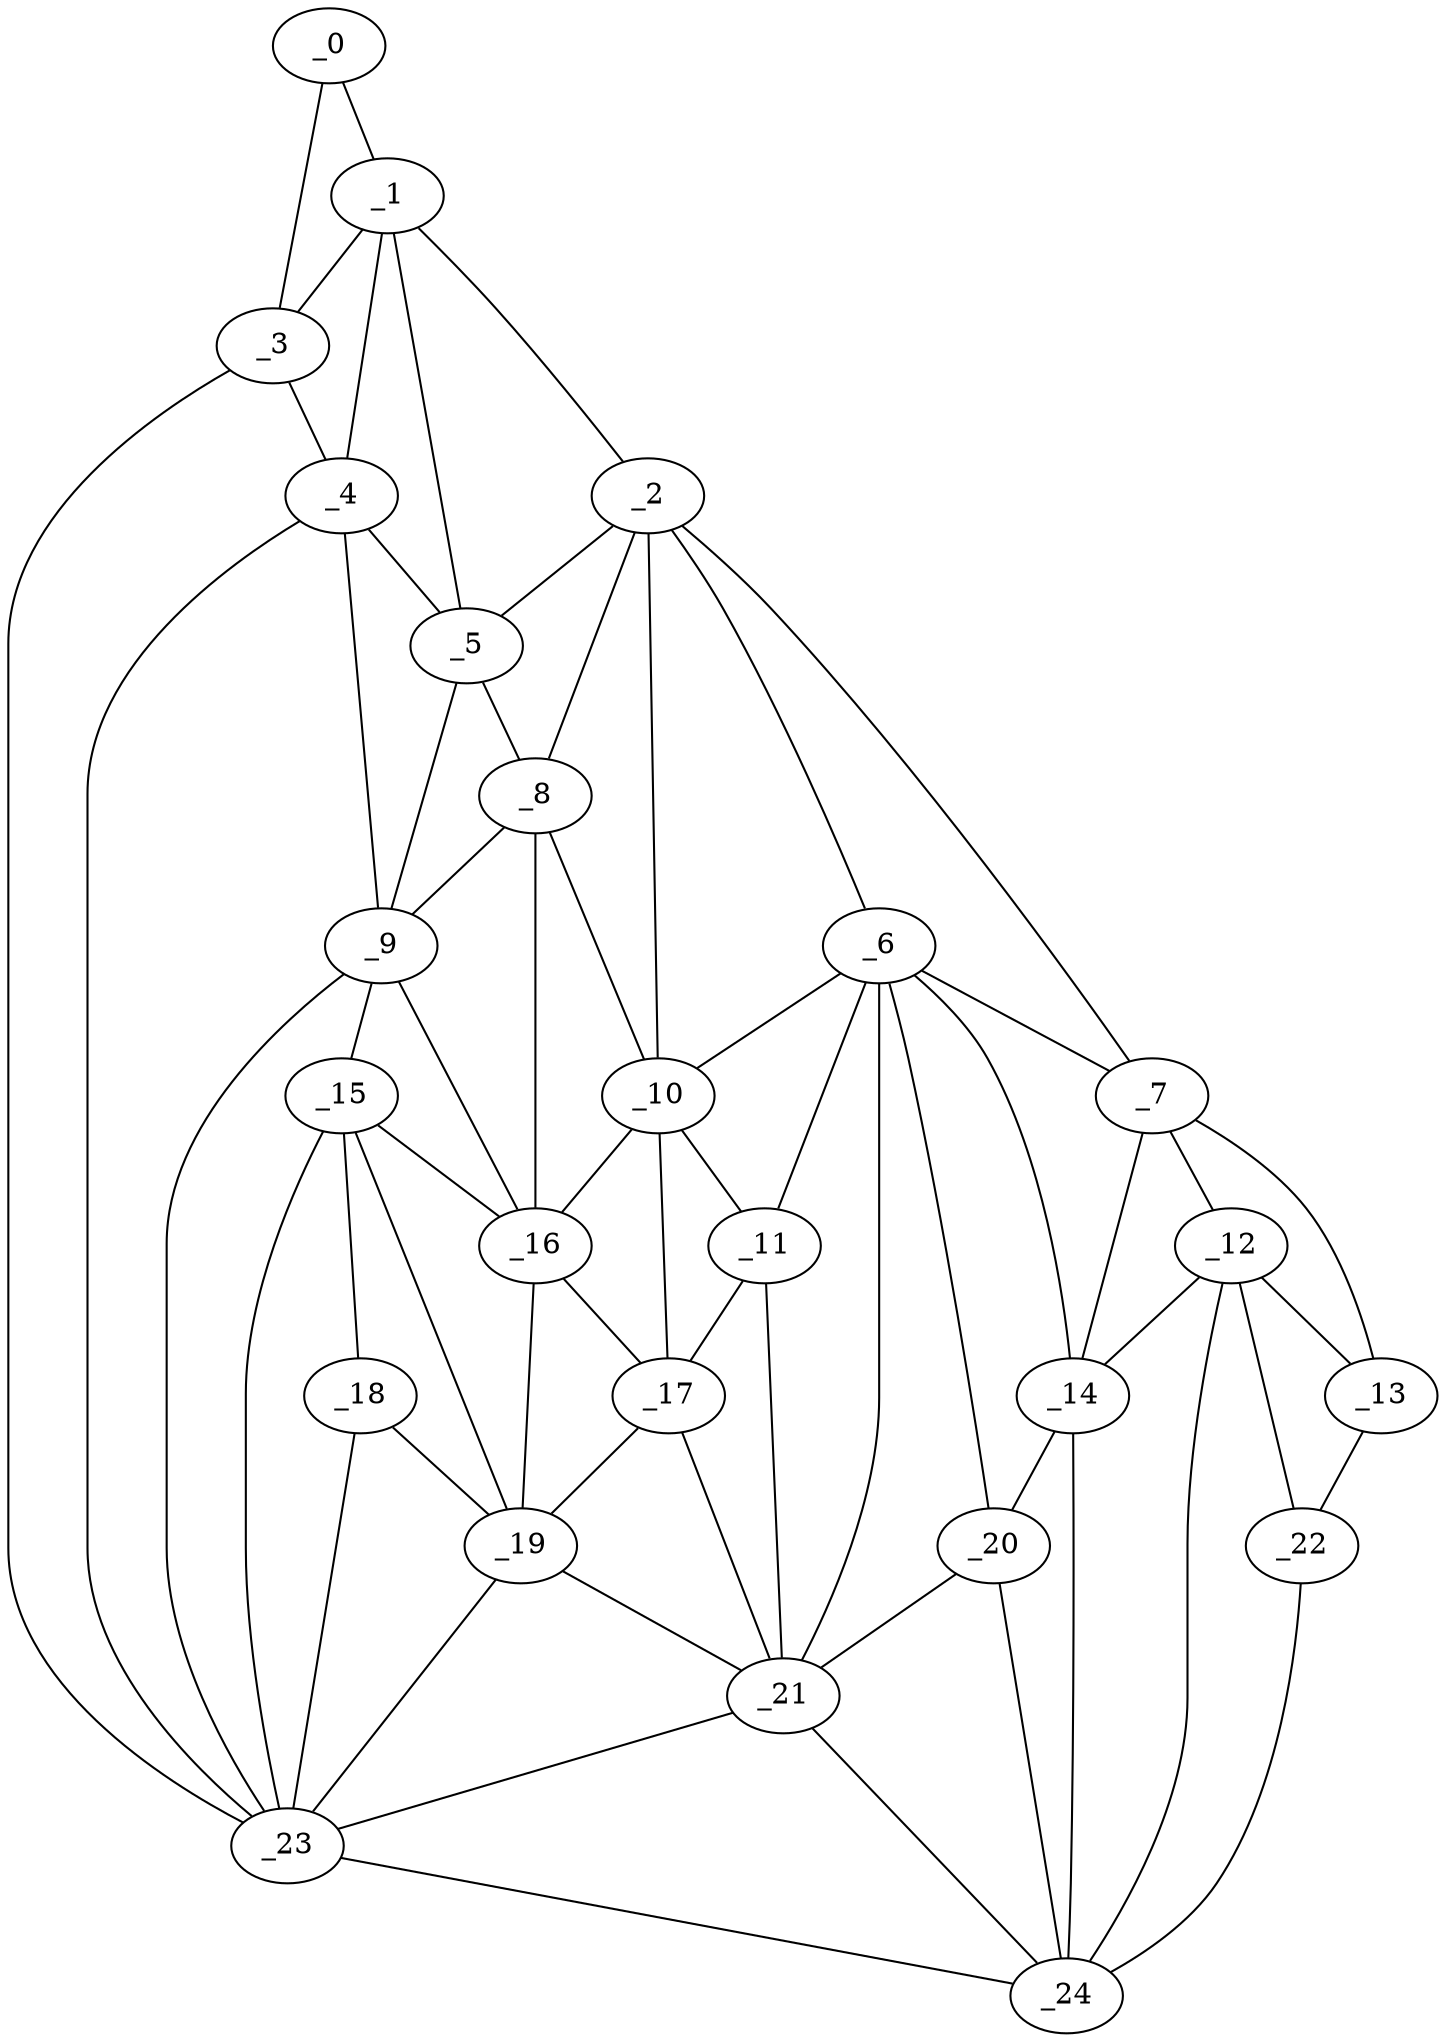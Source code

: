 graph "obj99__300.gxl" {
	_0	 [x=35,
		y=9];
	_1	 [x=35,
		y=15];
	_0 -- _1	 [valence=1];
	_3	 [x=49,
		y=3];
	_0 -- _3	 [valence=1];
	_2	 [x=39,
		y=65];
	_1 -- _2	 [valence=1];
	_1 -- _3	 [valence=1];
	_4	 [x=68,
		y=9];
	_1 -- _4	 [valence=2];
	_5	 [x=70,
		y=34];
	_1 -- _5	 [valence=1];
	_2 -- _5	 [valence=2];
	_6	 [x=74,
		y=76];
	_2 -- _6	 [valence=2];
	_7	 [x=77,
		y=114];
	_2 -- _7	 [valence=1];
	_8	 [x=78,
		y=42];
	_2 -- _8	 [valence=2];
	_10	 [x=81,
		y=50];
	_2 -- _10	 [valence=2];
	_3 -- _4	 [valence=2];
	_23	 [x=96,
		y=16];
	_3 -- _23	 [valence=1];
	_4 -- _5	 [valence=2];
	_9	 [x=79,
		y=33];
	_4 -- _9	 [valence=2];
	_4 -- _23	 [valence=1];
	_5 -- _8	 [valence=1];
	_5 -- _9	 [valence=1];
	_6 -- _7	 [valence=2];
	_6 -- _10	 [valence=1];
	_11	 [x=84,
		y=56];
	_6 -- _11	 [valence=2];
	_14	 [x=87,
		y=96];
	_6 -- _14	 [valence=2];
	_20	 [x=93,
		y=77];
	_6 -- _20	 [valence=2];
	_21	 [x=94,
		y=68];
	_6 -- _21	 [valence=2];
	_12	 [x=85,
		y=105];
	_7 -- _12	 [valence=1];
	_13	 [x=85,
		y=114];
	_7 -- _13	 [valence=1];
	_7 -- _14	 [valence=1];
	_8 -- _9	 [valence=1];
	_8 -- _10	 [valence=1];
	_16	 [x=88,
		y=41];
	_8 -- _16	 [valence=2];
	_15	 [x=88,
		y=32];
	_9 -- _15	 [valence=1];
	_9 -- _16	 [valence=2];
	_9 -- _23	 [valence=1];
	_10 -- _11	 [valence=2];
	_10 -- _16	 [valence=2];
	_17	 [x=90,
		y=48];
	_10 -- _17	 [valence=2];
	_11 -- _17	 [valence=2];
	_11 -- _21	 [valence=2];
	_12 -- _13	 [valence=2];
	_12 -- _14	 [valence=2];
	_22	 [x=95,
		y=113];
	_12 -- _22	 [valence=2];
	_24	 [x=96,
		y=96];
	_12 -- _24	 [valence=2];
	_13 -- _22	 [valence=1];
	_14 -- _20	 [valence=1];
	_14 -- _24	 [valence=1];
	_15 -- _16	 [valence=2];
	_18	 [x=92,
		y=30];
	_15 -- _18	 [valence=2];
	_19	 [x=93,
		y=43];
	_15 -- _19	 [valence=2];
	_15 -- _23	 [valence=2];
	_16 -- _17	 [valence=2];
	_16 -- _19	 [valence=2];
	_17 -- _19	 [valence=1];
	_17 -- _21	 [valence=2];
	_18 -- _19	 [valence=2];
	_18 -- _23	 [valence=1];
	_19 -- _21	 [valence=2];
	_19 -- _23	 [valence=1];
	_20 -- _21	 [valence=1];
	_20 -- _24	 [valence=2];
	_21 -- _23	 [valence=2];
	_21 -- _24	 [valence=2];
	_22 -- _24	 [valence=1];
	_23 -- _24	 [valence=1];
}
